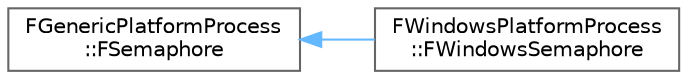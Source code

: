 digraph "Graphical Class Hierarchy"
{
 // INTERACTIVE_SVG=YES
 // LATEX_PDF_SIZE
  bgcolor="transparent";
  edge [fontname=Helvetica,fontsize=10,labelfontname=Helvetica,labelfontsize=10];
  node [fontname=Helvetica,fontsize=10,shape=box,height=0.2,width=0.4];
  rankdir="LR";
  Node0 [id="Node000000",label="FGenericPlatformProcess\l::FSemaphore",height=0.2,width=0.4,color="grey40", fillcolor="white", style="filled",URL="$d4/d6c/structFGenericPlatformProcess_1_1FSemaphore.html",tooltip="Generic representation of a interprocess semaphore."];
  Node0 -> Node1 [id="edge3971_Node000000_Node000001",dir="back",color="steelblue1",style="solid",tooltip=" "];
  Node1 [id="Node000001",label="FWindowsPlatformProcess\l::FWindowsSemaphore",height=0.2,width=0.4,color="grey40", fillcolor="white", style="filled",URL="$d7/d4a/structFWindowsPlatformProcess_1_1FWindowsSemaphore.html",tooltip="Windows representation of a interprocess semaphore."];
}

